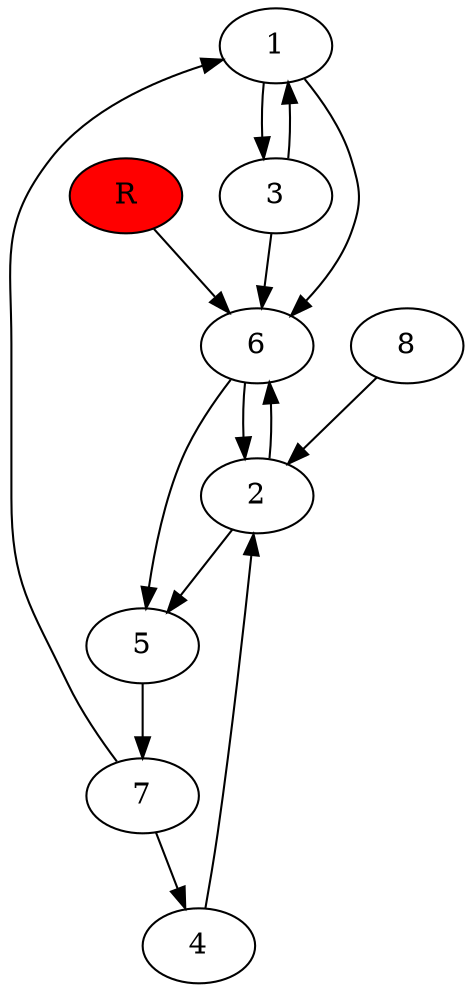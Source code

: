 digraph prb11949 {
	1
	2
	3
	4
	5
	6
	7
	8
	R [fillcolor="#ff0000" style=filled]
	1 -> 3
	1 -> 6
	2 -> 5
	2 -> 6
	3 -> 1
	3 -> 6
	4 -> 2
	5 -> 7
	6 -> 2
	6 -> 5
	7 -> 1
	7 -> 4
	8 -> 2
	R -> 6
}
